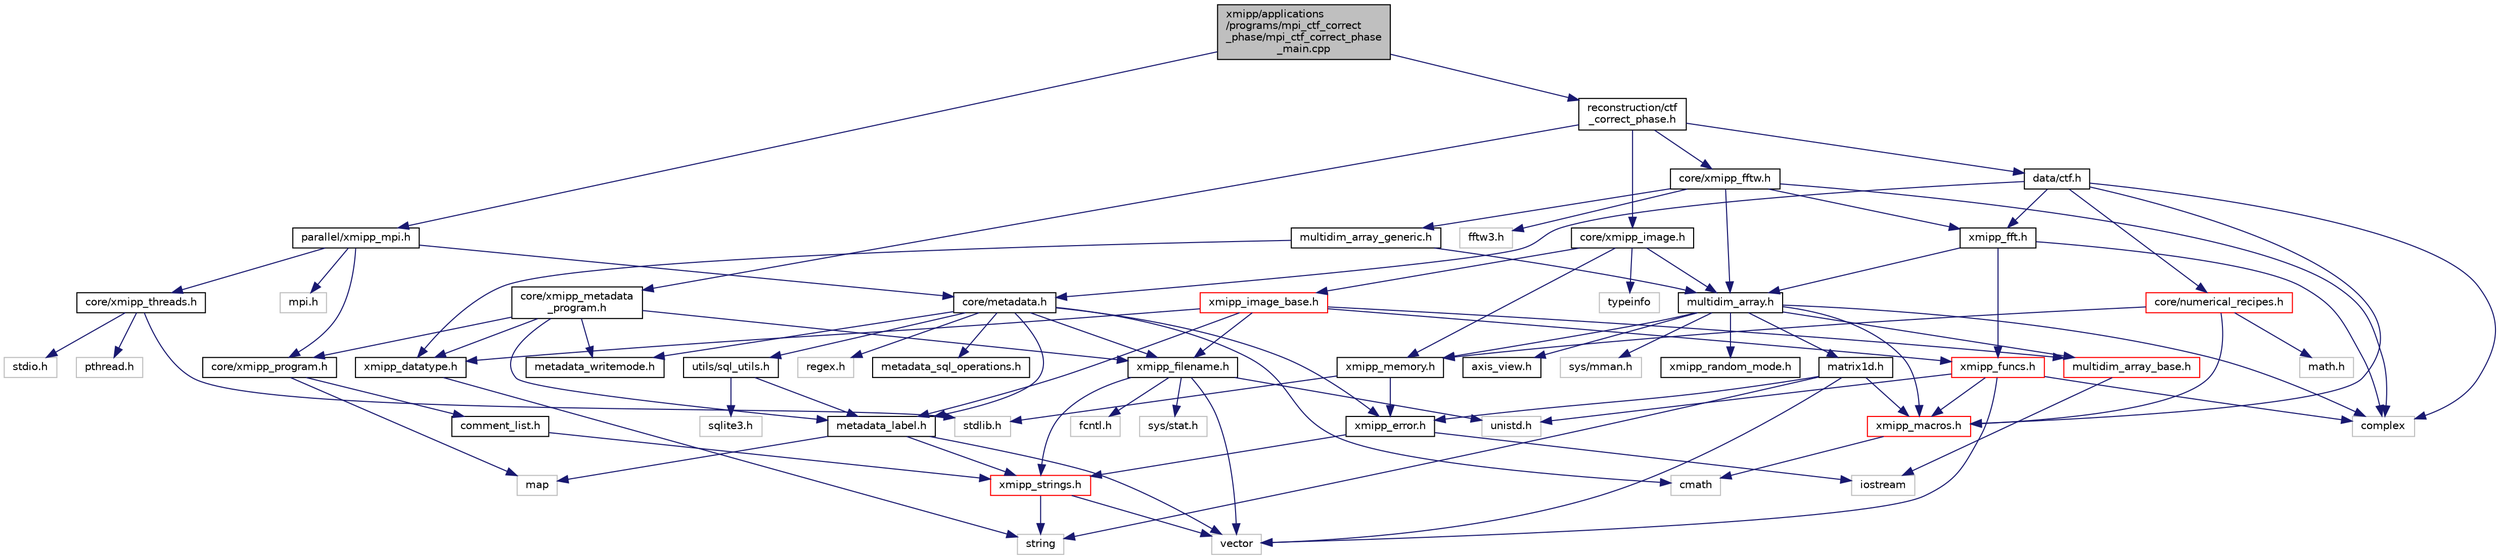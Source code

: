 digraph "xmipp/applications/programs/mpi_ctf_correct_phase/mpi_ctf_correct_phase_main.cpp"
{
  edge [fontname="Helvetica",fontsize="10",labelfontname="Helvetica",labelfontsize="10"];
  node [fontname="Helvetica",fontsize="10",shape=record];
  Node0 [label="xmipp/applications\l/programs/mpi_ctf_correct\l_phase/mpi_ctf_correct_phase\l_main.cpp",height=0.2,width=0.4,color="black", fillcolor="grey75", style="filled", fontcolor="black"];
  Node0 -> Node1 [color="midnightblue",fontsize="10",style="solid",fontname="Helvetica"];
  Node1 [label="parallel/xmipp_mpi.h",height=0.2,width=0.4,color="black", fillcolor="white", style="filled",URL="$xmipp__mpi_8h.html"];
  Node1 -> Node2 [color="midnightblue",fontsize="10",style="solid",fontname="Helvetica"];
  Node2 [label="mpi.h",height=0.2,width=0.4,color="grey75", fillcolor="white", style="filled"];
  Node1 -> Node3 [color="midnightblue",fontsize="10",style="solid",fontname="Helvetica"];
  Node3 [label="core/xmipp_threads.h",height=0.2,width=0.4,color="black", fillcolor="white", style="filled",URL="$xmipp__threads_8h.html"];
  Node3 -> Node4 [color="midnightblue",fontsize="10",style="solid",fontname="Helvetica"];
  Node4 [label="pthread.h",height=0.2,width=0.4,color="grey75", fillcolor="white", style="filled"];
  Node3 -> Node5 [color="midnightblue",fontsize="10",style="solid",fontname="Helvetica"];
  Node5 [label="stdio.h",height=0.2,width=0.4,color="grey75", fillcolor="white", style="filled"];
  Node3 -> Node6 [color="midnightblue",fontsize="10",style="solid",fontname="Helvetica"];
  Node6 [label="stdlib.h",height=0.2,width=0.4,color="grey75", fillcolor="white", style="filled"];
  Node1 -> Node7 [color="midnightblue",fontsize="10",style="solid",fontname="Helvetica"];
  Node7 [label="core/xmipp_program.h",height=0.2,width=0.4,color="black", fillcolor="white", style="filled",URL="$xmipp__program_8h.html"];
  Node7 -> Node8 [color="midnightblue",fontsize="10",style="solid",fontname="Helvetica"];
  Node8 [label="map",height=0.2,width=0.4,color="grey75", fillcolor="white", style="filled"];
  Node7 -> Node9 [color="midnightblue",fontsize="10",style="solid",fontname="Helvetica"];
  Node9 [label="comment_list.h",height=0.2,width=0.4,color="black", fillcolor="white", style="filled",URL="$comment__list_8h.html"];
  Node9 -> Node10 [color="midnightblue",fontsize="10",style="solid",fontname="Helvetica"];
  Node10 [label="xmipp_strings.h",height=0.2,width=0.4,color="red", fillcolor="white", style="filled",URL="$xmipp__strings_8h.html"];
  Node10 -> Node11 [color="midnightblue",fontsize="10",style="solid",fontname="Helvetica"];
  Node11 [label="vector",height=0.2,width=0.4,color="grey75", fillcolor="white", style="filled"];
  Node10 -> Node12 [color="midnightblue",fontsize="10",style="solid",fontname="Helvetica"];
  Node12 [label="string",height=0.2,width=0.4,color="grey75", fillcolor="white", style="filled"];
  Node1 -> Node14 [color="midnightblue",fontsize="10",style="solid",fontname="Helvetica"];
  Node14 [label="core/metadata.h",height=0.2,width=0.4,color="black", fillcolor="white", style="filled",URL="$metadata_8h.html"];
  Node14 -> Node15 [color="midnightblue",fontsize="10",style="solid",fontname="Helvetica"];
  Node15 [label="regex.h",height=0.2,width=0.4,color="grey75", fillcolor="white", style="filled"];
  Node14 -> Node16 [color="midnightblue",fontsize="10",style="solid",fontname="Helvetica"];
  Node16 [label="cmath",height=0.2,width=0.4,color="grey75", fillcolor="white", style="filled"];
  Node14 -> Node17 [color="midnightblue",fontsize="10",style="solid",fontname="Helvetica"];
  Node17 [label="metadata_label.h",height=0.2,width=0.4,color="black", fillcolor="white", style="filled",URL="$metadata__label_8h.html"];
  Node17 -> Node8 [color="midnightblue",fontsize="10",style="solid",fontname="Helvetica"];
  Node17 -> Node10 [color="midnightblue",fontsize="10",style="solid",fontname="Helvetica"];
  Node17 -> Node11 [color="midnightblue",fontsize="10",style="solid",fontname="Helvetica"];
  Node14 -> Node18 [color="midnightblue",fontsize="10",style="solid",fontname="Helvetica"];
  Node18 [label="metadata_sql_operations.h",height=0.2,width=0.4,color="black", fillcolor="white", style="filled",URL="$metadata__sql__operations_8h.html"];
  Node14 -> Node19 [color="midnightblue",fontsize="10",style="solid",fontname="Helvetica"];
  Node19 [label="utils/sql_utils.h",height=0.2,width=0.4,color="black", fillcolor="white", style="filled",URL="$sql__utils_8h.html"];
  Node19 -> Node20 [color="midnightblue",fontsize="10",style="solid",fontname="Helvetica"];
  Node20 [label="sqlite3.h",height=0.2,width=0.4,color="grey75", fillcolor="white", style="filled"];
  Node19 -> Node17 [color="midnightblue",fontsize="10",style="solid",fontname="Helvetica"];
  Node14 -> Node21 [color="midnightblue",fontsize="10",style="solid",fontname="Helvetica"];
  Node21 [label="xmipp_error.h",height=0.2,width=0.4,color="black", fillcolor="white", style="filled",URL="$xmipp__error_8h.html"];
  Node21 -> Node22 [color="midnightblue",fontsize="10",style="solid",fontname="Helvetica"];
  Node22 [label="iostream",height=0.2,width=0.4,color="grey75", fillcolor="white", style="filled"];
  Node21 -> Node10 [color="midnightblue",fontsize="10",style="solid",fontname="Helvetica"];
  Node14 -> Node23 [color="midnightblue",fontsize="10",style="solid",fontname="Helvetica"];
  Node23 [label="xmipp_filename.h",height=0.2,width=0.4,color="black", fillcolor="white", style="filled",URL="$xmipp__filename_8h.html"];
  Node23 -> Node11 [color="midnightblue",fontsize="10",style="solid",fontname="Helvetica"];
  Node23 -> Node24 [color="midnightblue",fontsize="10",style="solid",fontname="Helvetica"];
  Node24 [label="sys/stat.h",height=0.2,width=0.4,color="grey75", fillcolor="white", style="filled"];
  Node23 -> Node25 [color="midnightblue",fontsize="10",style="solid",fontname="Helvetica"];
  Node25 [label="unistd.h",height=0.2,width=0.4,color="grey75", fillcolor="white", style="filled"];
  Node23 -> Node10 [color="midnightblue",fontsize="10",style="solid",fontname="Helvetica"];
  Node23 -> Node26 [color="midnightblue",fontsize="10",style="solid",fontname="Helvetica"];
  Node26 [label="fcntl.h",height=0.2,width=0.4,color="grey75", fillcolor="white", style="filled"];
  Node14 -> Node27 [color="midnightblue",fontsize="10",style="solid",fontname="Helvetica"];
  Node27 [label="metadata_writemode.h",height=0.2,width=0.4,color="black", fillcolor="white", style="filled",URL="$metadata__writemode_8h.html"];
  Node0 -> Node28 [color="midnightblue",fontsize="10",style="solid",fontname="Helvetica"];
  Node28 [label="reconstruction/ctf\l_correct_phase.h",height=0.2,width=0.4,color="black", fillcolor="white", style="filled",URL="$ctf__correct__phase_8h.html"];
  Node28 -> Node29 [color="midnightblue",fontsize="10",style="solid",fontname="Helvetica"];
  Node29 [label="core/xmipp_metadata\l_program.h",height=0.2,width=0.4,color="black", fillcolor="white", style="filled",URL="$xmipp__metadata__program_8h.html"];
  Node29 -> Node7 [color="midnightblue",fontsize="10",style="solid",fontname="Helvetica"];
  Node29 -> Node30 [color="midnightblue",fontsize="10",style="solid",fontname="Helvetica"];
  Node30 [label="xmipp_datatype.h",height=0.2,width=0.4,color="black", fillcolor="white", style="filled",URL="$xmipp__datatype_8h.html"];
  Node30 -> Node12 [color="midnightblue",fontsize="10",style="solid",fontname="Helvetica"];
  Node29 -> Node23 [color="midnightblue",fontsize="10",style="solid",fontname="Helvetica"];
  Node29 -> Node17 [color="midnightblue",fontsize="10",style="solid",fontname="Helvetica"];
  Node29 -> Node27 [color="midnightblue",fontsize="10",style="solid",fontname="Helvetica"];
  Node28 -> Node31 [color="midnightblue",fontsize="10",style="solid",fontname="Helvetica"];
  Node31 [label="core/xmipp_fftw.h",height=0.2,width=0.4,color="black", fillcolor="white", style="filled",URL="$xmipp__fftw_8h.html"];
  Node31 -> Node32 [color="midnightblue",fontsize="10",style="solid",fontname="Helvetica"];
  Node32 [label="complex",height=0.2,width=0.4,color="grey75", fillcolor="white", style="filled"];
  Node31 -> Node33 [color="midnightblue",fontsize="10",style="solid",fontname="Helvetica"];
  Node33 [label="fftw3.h",height=0.2,width=0.4,color="grey75", fillcolor="white", style="filled"];
  Node31 -> Node34 [color="midnightblue",fontsize="10",style="solid",fontname="Helvetica"];
  Node34 [label="multidim_array.h",height=0.2,width=0.4,color="black", fillcolor="white", style="filled",URL="$multidim__array_8h.html"];
  Node34 -> Node35 [color="midnightblue",fontsize="10",style="solid",fontname="Helvetica"];
  Node35 [label="xmipp_macros.h",height=0.2,width=0.4,color="red", fillcolor="white", style="filled",URL="$xmipp__macros_8h.html"];
  Node35 -> Node16 [color="midnightblue",fontsize="10",style="solid",fontname="Helvetica"];
  Node34 -> Node37 [color="midnightblue",fontsize="10",style="solid",fontname="Helvetica"];
  Node37 [label="sys/mman.h",height=0.2,width=0.4,color="grey75", fillcolor="white", style="filled"];
  Node34 -> Node32 [color="midnightblue",fontsize="10",style="solid",fontname="Helvetica"];
  Node34 -> Node38 [color="midnightblue",fontsize="10",style="solid",fontname="Helvetica"];
  Node38 [label="matrix1d.h",height=0.2,width=0.4,color="black", fillcolor="white", style="filled",URL="$matrix1d_8h.html"];
  Node38 -> Node12 [color="midnightblue",fontsize="10",style="solid",fontname="Helvetica"];
  Node38 -> Node11 [color="midnightblue",fontsize="10",style="solid",fontname="Helvetica"];
  Node38 -> Node21 [color="midnightblue",fontsize="10",style="solid",fontname="Helvetica"];
  Node38 -> Node35 [color="midnightblue",fontsize="10",style="solid",fontname="Helvetica"];
  Node34 -> Node39 [color="midnightblue",fontsize="10",style="solid",fontname="Helvetica"];
  Node39 [label="xmipp_random_mode.h",height=0.2,width=0.4,color="black", fillcolor="white", style="filled",URL="$xmipp__random__mode_8h.html"];
  Node34 -> Node40 [color="midnightblue",fontsize="10",style="solid",fontname="Helvetica"];
  Node40 [label="multidim_array_base.h",height=0.2,width=0.4,color="red", fillcolor="white", style="filled",URL="$multidim__array__base_8h.html"];
  Node40 -> Node22 [color="midnightblue",fontsize="10",style="solid",fontname="Helvetica"];
  Node34 -> Node44 [color="midnightblue",fontsize="10",style="solid",fontname="Helvetica"];
  Node44 [label="xmipp_memory.h",height=0.2,width=0.4,color="black", fillcolor="white", style="filled",URL="$xmipp__memory_8h.html"];
  Node44 -> Node6 [color="midnightblue",fontsize="10",style="solid",fontname="Helvetica"];
  Node44 -> Node21 [color="midnightblue",fontsize="10",style="solid",fontname="Helvetica"];
  Node34 -> Node45 [color="midnightblue",fontsize="10",style="solid",fontname="Helvetica"];
  Node45 [label="axis_view.h",height=0.2,width=0.4,color="black", fillcolor="white", style="filled",URL="$axis__view_8h.html"];
  Node31 -> Node46 [color="midnightblue",fontsize="10",style="solid",fontname="Helvetica"];
  Node46 [label="multidim_array_generic.h",height=0.2,width=0.4,color="black", fillcolor="white", style="filled",URL="$multidim__array__generic_8h.html"];
  Node46 -> Node30 [color="midnightblue",fontsize="10",style="solid",fontname="Helvetica"];
  Node46 -> Node34 [color="midnightblue",fontsize="10",style="solid",fontname="Helvetica"];
  Node31 -> Node47 [color="midnightblue",fontsize="10",style="solid",fontname="Helvetica"];
  Node47 [label="xmipp_fft.h",height=0.2,width=0.4,color="black", fillcolor="white", style="filled",URL="$xmipp__fft_8h.html"];
  Node47 -> Node32 [color="midnightblue",fontsize="10",style="solid",fontname="Helvetica"];
  Node47 -> Node34 [color="midnightblue",fontsize="10",style="solid",fontname="Helvetica"];
  Node47 -> Node48 [color="midnightblue",fontsize="10",style="solid",fontname="Helvetica"];
  Node48 [label="xmipp_funcs.h",height=0.2,width=0.4,color="red", fillcolor="white", style="filled",URL="$xmipp__funcs_8h.html"];
  Node48 -> Node32 [color="midnightblue",fontsize="10",style="solid",fontname="Helvetica"];
  Node48 -> Node35 [color="midnightblue",fontsize="10",style="solid",fontname="Helvetica"];
  Node48 -> Node11 [color="midnightblue",fontsize="10",style="solid",fontname="Helvetica"];
  Node48 -> Node25 [color="midnightblue",fontsize="10",style="solid",fontname="Helvetica"];
  Node28 -> Node50 [color="midnightblue",fontsize="10",style="solid",fontname="Helvetica"];
  Node50 [label="data/ctf.h",height=0.2,width=0.4,color="black", fillcolor="white", style="filled",URL="$ctf_8h.html"];
  Node50 -> Node32 [color="midnightblue",fontsize="10",style="solid",fontname="Helvetica"];
  Node50 -> Node14 [color="midnightblue",fontsize="10",style="solid",fontname="Helvetica"];
  Node50 -> Node51 [color="midnightblue",fontsize="10",style="solid",fontname="Helvetica"];
  Node51 [label="core/numerical_recipes.h",height=0.2,width=0.4,color="red", fillcolor="white", style="filled",URL="$numerical__recipes_8h.html"];
  Node51 -> Node52 [color="midnightblue",fontsize="10",style="solid",fontname="Helvetica"];
  Node52 [label="math.h",height=0.2,width=0.4,color="grey75", fillcolor="white", style="filled"];
  Node51 -> Node44 [color="midnightblue",fontsize="10",style="solid",fontname="Helvetica"];
  Node51 -> Node35 [color="midnightblue",fontsize="10",style="solid",fontname="Helvetica"];
  Node50 -> Node47 [color="midnightblue",fontsize="10",style="solid",fontname="Helvetica"];
  Node50 -> Node35 [color="midnightblue",fontsize="10",style="solid",fontname="Helvetica"];
  Node28 -> Node54 [color="midnightblue",fontsize="10",style="solid",fontname="Helvetica"];
  Node54 [label="core/xmipp_image.h",height=0.2,width=0.4,color="black", fillcolor="white", style="filled",URL="$xmipp__image_8h.html"];
  Node54 -> Node55 [color="midnightblue",fontsize="10",style="solid",fontname="Helvetica"];
  Node55 [label="typeinfo",height=0.2,width=0.4,color="grey75", fillcolor="white", style="filled"];
  Node54 -> Node34 [color="midnightblue",fontsize="10",style="solid",fontname="Helvetica"];
  Node54 -> Node56 [color="midnightblue",fontsize="10",style="solid",fontname="Helvetica"];
  Node56 [label="xmipp_image_base.h",height=0.2,width=0.4,color="red", fillcolor="white", style="filled",URL="$xmipp__image__base_8h.html"];
  Node56 -> Node30 [color="midnightblue",fontsize="10",style="solid",fontname="Helvetica"];
  Node56 -> Node17 [color="midnightblue",fontsize="10",style="solid",fontname="Helvetica"];
  Node56 -> Node40 [color="midnightblue",fontsize="10",style="solid",fontname="Helvetica"];
  Node56 -> Node23 [color="midnightblue",fontsize="10",style="solid",fontname="Helvetica"];
  Node56 -> Node48 [color="midnightblue",fontsize="10",style="solid",fontname="Helvetica"];
  Node54 -> Node44 [color="midnightblue",fontsize="10",style="solid",fontname="Helvetica"];
}
